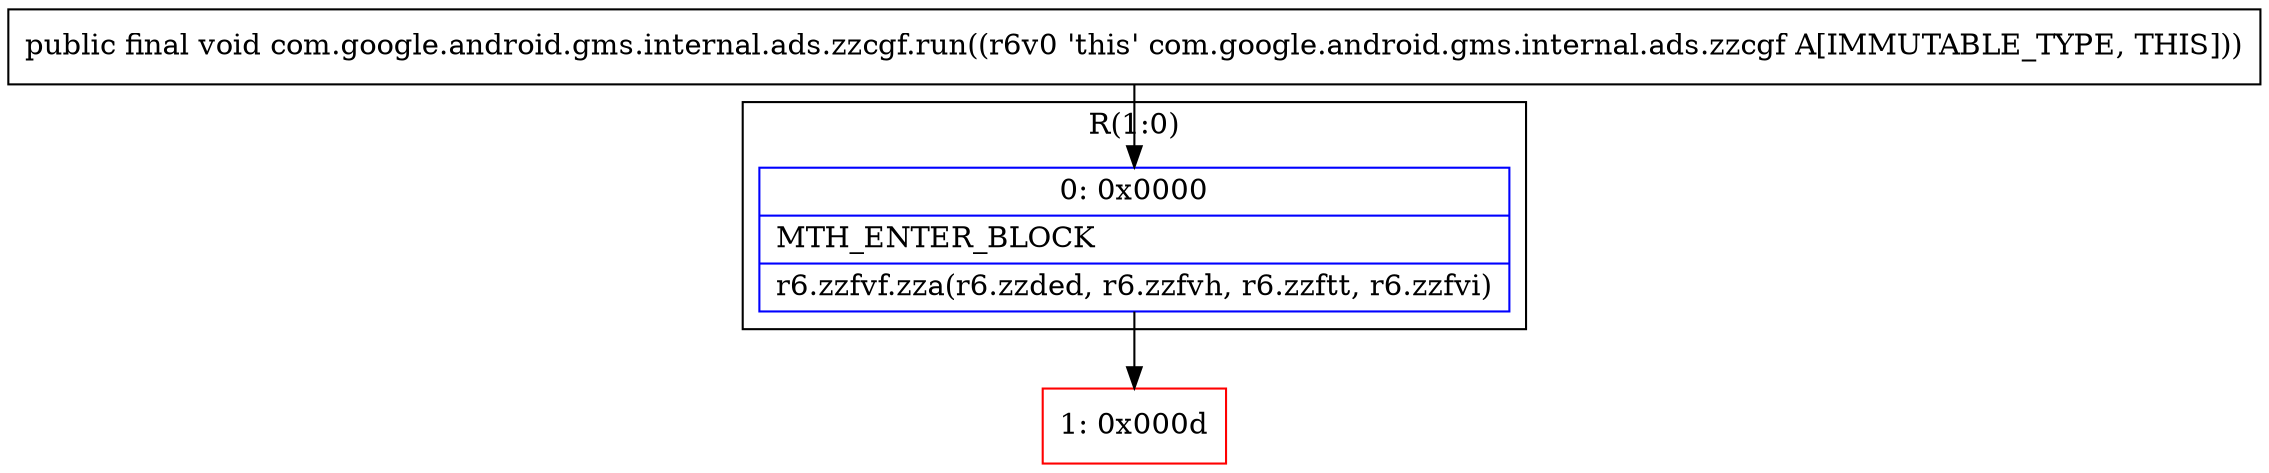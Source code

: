 digraph "CFG forcom.google.android.gms.internal.ads.zzcgf.run()V" {
subgraph cluster_Region_1243957005 {
label = "R(1:0)";
node [shape=record,color=blue];
Node_0 [shape=record,label="{0\:\ 0x0000|MTH_ENTER_BLOCK\l|r6.zzfvf.zza(r6.zzded, r6.zzfvh, r6.zzftt, r6.zzfvi)\l}"];
}
Node_1 [shape=record,color=red,label="{1\:\ 0x000d}"];
MethodNode[shape=record,label="{public final void com.google.android.gms.internal.ads.zzcgf.run((r6v0 'this' com.google.android.gms.internal.ads.zzcgf A[IMMUTABLE_TYPE, THIS])) }"];
MethodNode -> Node_0;
Node_0 -> Node_1;
}

